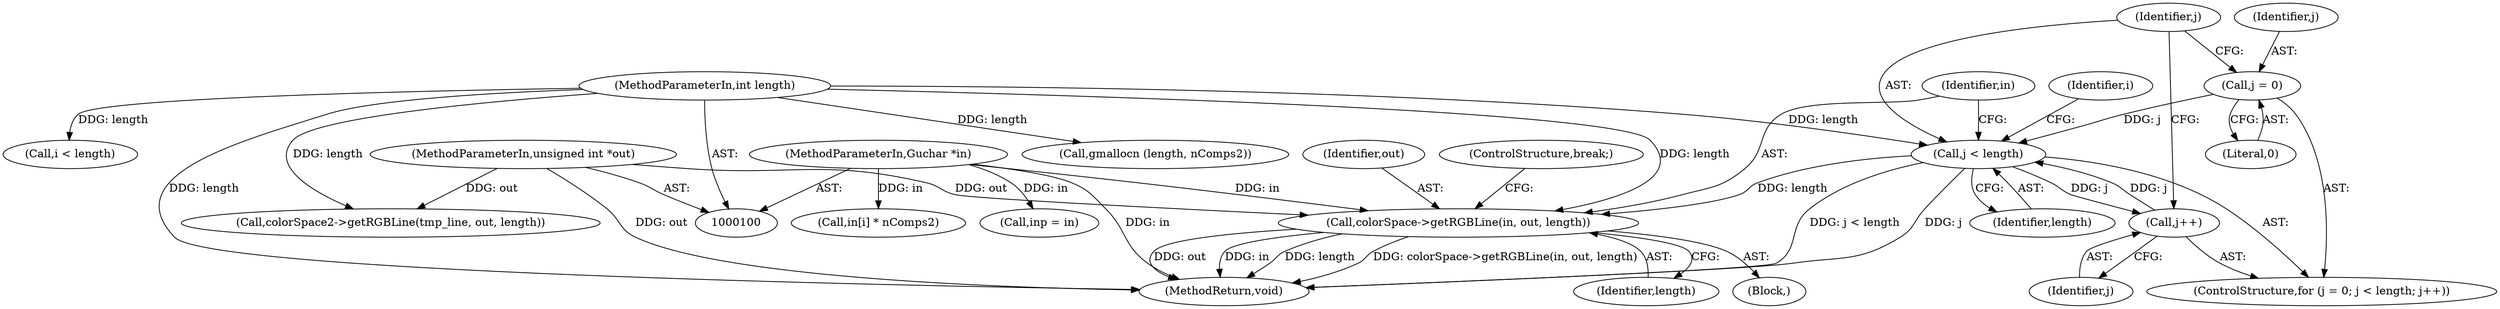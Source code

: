 digraph "0_poppler_7b2d314a61fd0e12f47c62996cb49ec0d1ba747a_7@pointer" {
"1000201" [label="(Call,colorSpace->getRGBLine(in, out, length))"];
"1000101" [label="(MethodParameterIn,Guchar *in)"];
"1000102" [label="(MethodParameterIn,unsigned int *out)"];
"1000173" [label="(Call,j < length)"];
"1000170" [label="(Call,j = 0)"];
"1000176" [label="(Call,j++)"];
"1000103" [label="(MethodParameterIn,int length)"];
"1000125" [label="(Call,i < length)"];
"1000171" [label="(Identifier,j)"];
"1000202" [label="(Identifier,in)"];
"1000169" [label="(ControlStructure,for (j = 0; j < length; j++))"];
"1000152" [label="(Call,in[i] * nComps2)"];
"1000170" [label="(Call,j = 0)"];
"1000166" [label="(Call,inp = in)"];
"1000201" [label="(Call,colorSpace->getRGBLine(in, out, length))"];
"1000204" [label="(Identifier,length)"];
"1000180" [label="(Identifier,i)"];
"1000174" [label="(Identifier,j)"];
"1000206" [label="(MethodReturn,void)"];
"1000173" [label="(Call,j < length)"];
"1000111" [label="(Block,)"];
"1000203" [label="(Identifier,out)"];
"1000176" [label="(Call,j++)"];
"1000158" [label="(Call,colorSpace2->getRGBLine(tmp_line, out, length))"];
"1000101" [label="(MethodParameterIn,Guchar *in)"];
"1000102" [label="(MethodParameterIn,unsigned int *out)"];
"1000175" [label="(Identifier,length)"];
"1000103" [label="(MethodParameterIn,int length)"];
"1000118" [label="(Call,gmallocn (length, nComps2))"];
"1000177" [label="(Identifier,j)"];
"1000172" [label="(Literal,0)"];
"1000205" [label="(ControlStructure,break;)"];
"1000201" -> "1000111"  [label="AST: "];
"1000201" -> "1000204"  [label="CFG: "];
"1000202" -> "1000201"  [label="AST: "];
"1000203" -> "1000201"  [label="AST: "];
"1000204" -> "1000201"  [label="AST: "];
"1000205" -> "1000201"  [label="CFG: "];
"1000201" -> "1000206"  [label="DDG: colorSpace->getRGBLine(in, out, length)"];
"1000201" -> "1000206"  [label="DDG: out"];
"1000201" -> "1000206"  [label="DDG: in"];
"1000201" -> "1000206"  [label="DDG: length"];
"1000101" -> "1000201"  [label="DDG: in"];
"1000102" -> "1000201"  [label="DDG: out"];
"1000173" -> "1000201"  [label="DDG: length"];
"1000103" -> "1000201"  [label="DDG: length"];
"1000101" -> "1000100"  [label="AST: "];
"1000101" -> "1000206"  [label="DDG: in"];
"1000101" -> "1000152"  [label="DDG: in"];
"1000101" -> "1000166"  [label="DDG: in"];
"1000102" -> "1000100"  [label="AST: "];
"1000102" -> "1000206"  [label="DDG: out"];
"1000102" -> "1000158"  [label="DDG: out"];
"1000173" -> "1000169"  [label="AST: "];
"1000173" -> "1000175"  [label="CFG: "];
"1000174" -> "1000173"  [label="AST: "];
"1000175" -> "1000173"  [label="AST: "];
"1000180" -> "1000173"  [label="CFG: "];
"1000202" -> "1000173"  [label="CFG: "];
"1000173" -> "1000206"  [label="DDG: j < length"];
"1000173" -> "1000206"  [label="DDG: j"];
"1000170" -> "1000173"  [label="DDG: j"];
"1000176" -> "1000173"  [label="DDG: j"];
"1000103" -> "1000173"  [label="DDG: length"];
"1000173" -> "1000176"  [label="DDG: j"];
"1000170" -> "1000169"  [label="AST: "];
"1000170" -> "1000172"  [label="CFG: "];
"1000171" -> "1000170"  [label="AST: "];
"1000172" -> "1000170"  [label="AST: "];
"1000174" -> "1000170"  [label="CFG: "];
"1000176" -> "1000169"  [label="AST: "];
"1000176" -> "1000177"  [label="CFG: "];
"1000177" -> "1000176"  [label="AST: "];
"1000174" -> "1000176"  [label="CFG: "];
"1000103" -> "1000100"  [label="AST: "];
"1000103" -> "1000206"  [label="DDG: length"];
"1000103" -> "1000118"  [label="DDG: length"];
"1000103" -> "1000125"  [label="DDG: length"];
"1000103" -> "1000158"  [label="DDG: length"];
}
